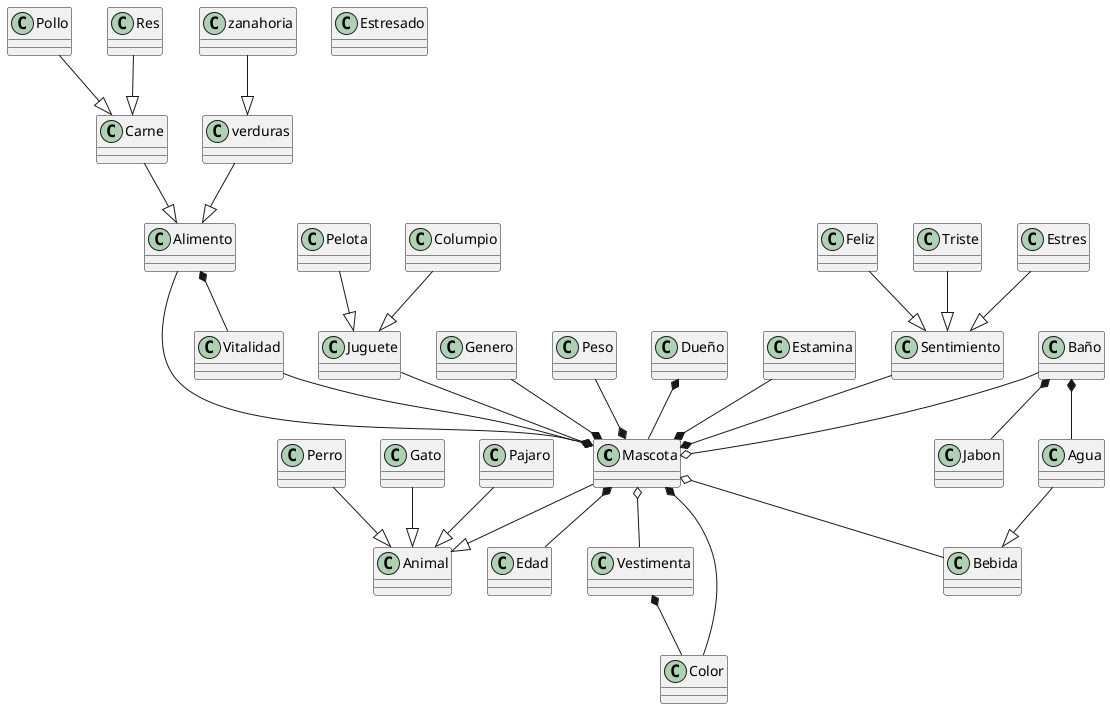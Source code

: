 @startuml mascota

class Mascota
class Alimento
class Juguete
class Pelota
class Carne
class Pollo
class Res
class verduras
class zanahoria
class Color
class Genero
class Animal 
class Perro
class Gato
class Pajaro
class Columpio
class Peso
class Dueño
class Vitalidad
class Baño
class Jabon
class Agua
class Bebida
class Estamina
class Edad 
class Vestimenta
class Sentimiento
class Feliz
class Triste
class Estresado


Mascota o-- Bebida
Estamina --* Mascota
Agua --|> Bebida
Baño *-- Agua
Baño *-- Jabon
Baño --o Mascota
Vitalidad --* Mascota
Dueño *-- Mascota
Peso --* Mascota
Columpio --|> Juguete
Mascota --|> Animal
Genero --* Mascota
Color --* Mascota
Alimento --o Mascota
Pelota --|> Juguete
Juguete --o Mascota
Pollo --|> Carne
Res --|> Carne
Carne --|> Alimento
zanahoria --|> verduras
verduras --|> Alimento
Perro --|> Animal
Gato --|> Animal
Pajaro --|> Animal
Mascota o-- Vestimenta
Mascota *-- Edad
Vestimenta *-- Color
Alimento *-- Vitalidad
Sentimiento --* Mascota
Feliz --|> Sentimiento
Triste --|> Sentimiento
Estres --|> Sentimiento


@enduml